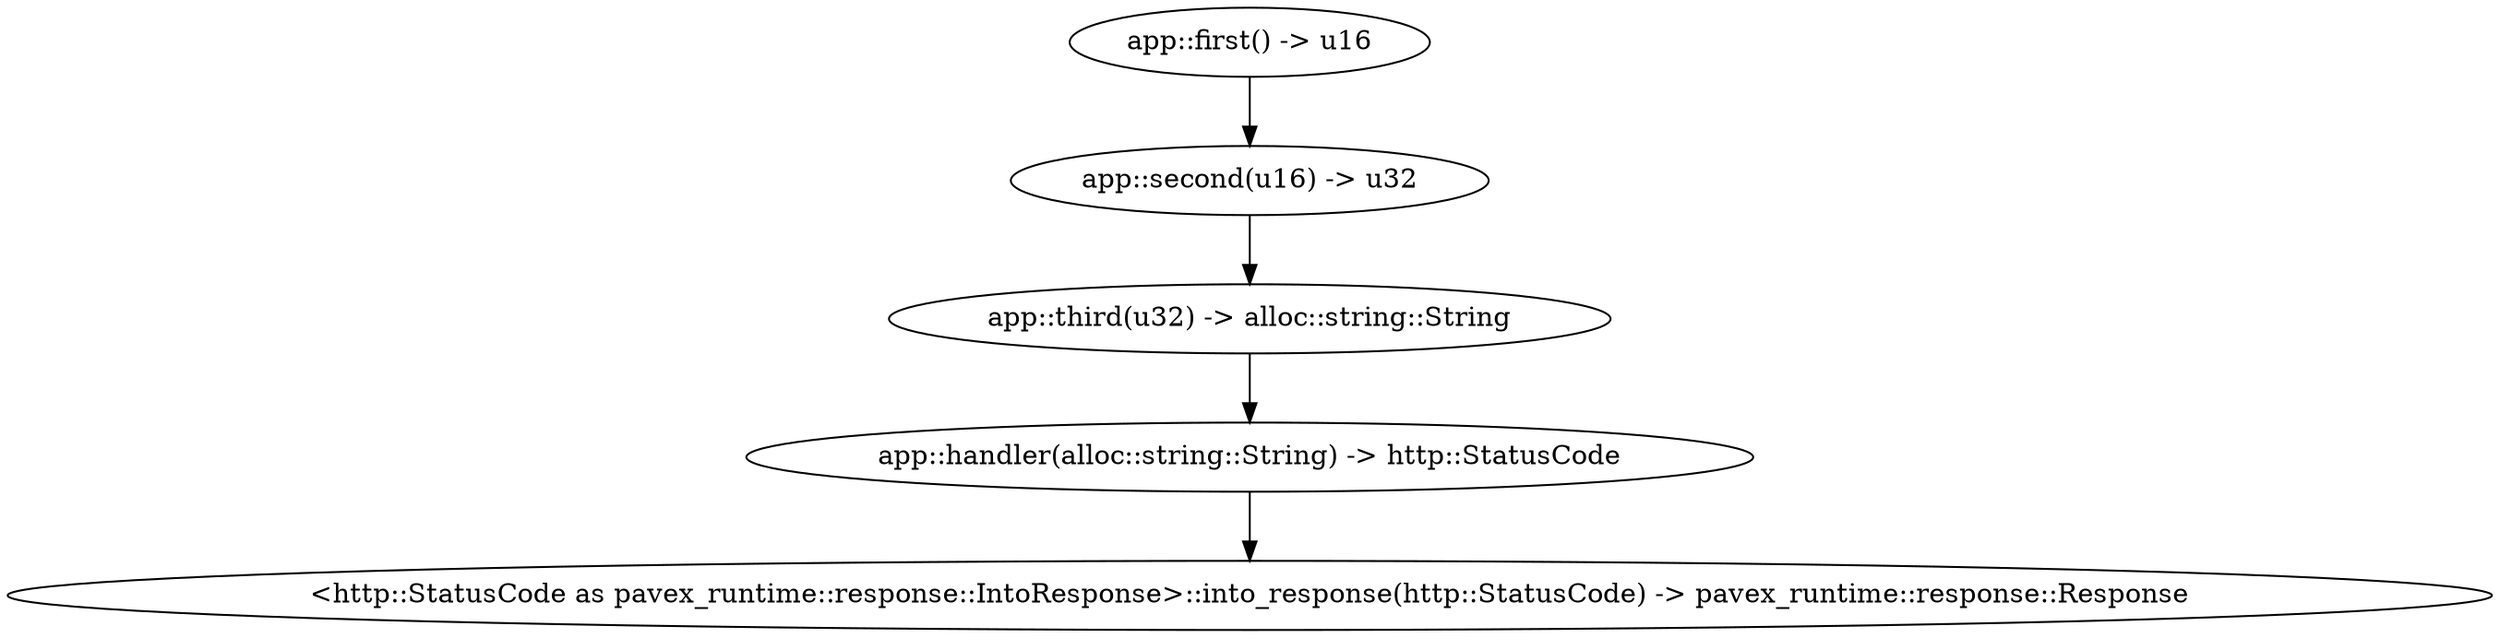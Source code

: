 digraph "GET /first/second/third/home" {
    0 [ label = "app::handler(alloc::string::String) -> http::StatusCode"]
    1 [ label = "app::third(u32) -> alloc::string::String"]
    2 [ label = "app::second(u16) -> u32"]
    3 [ label = "app::first() -> u16"]
    4 [ label = "<http::StatusCode as pavex_runtime::response::IntoResponse>::into_response(http::StatusCode) -> pavex_runtime::response::Response"]
    1 -> 0 [ ]
    2 -> 1 [ ]
    3 -> 2 [ ]
    0 -> 4 [ ]
}
digraph app_state {
    0 [ label = "crate::ApplicationState() -> crate::ApplicationState"]
}